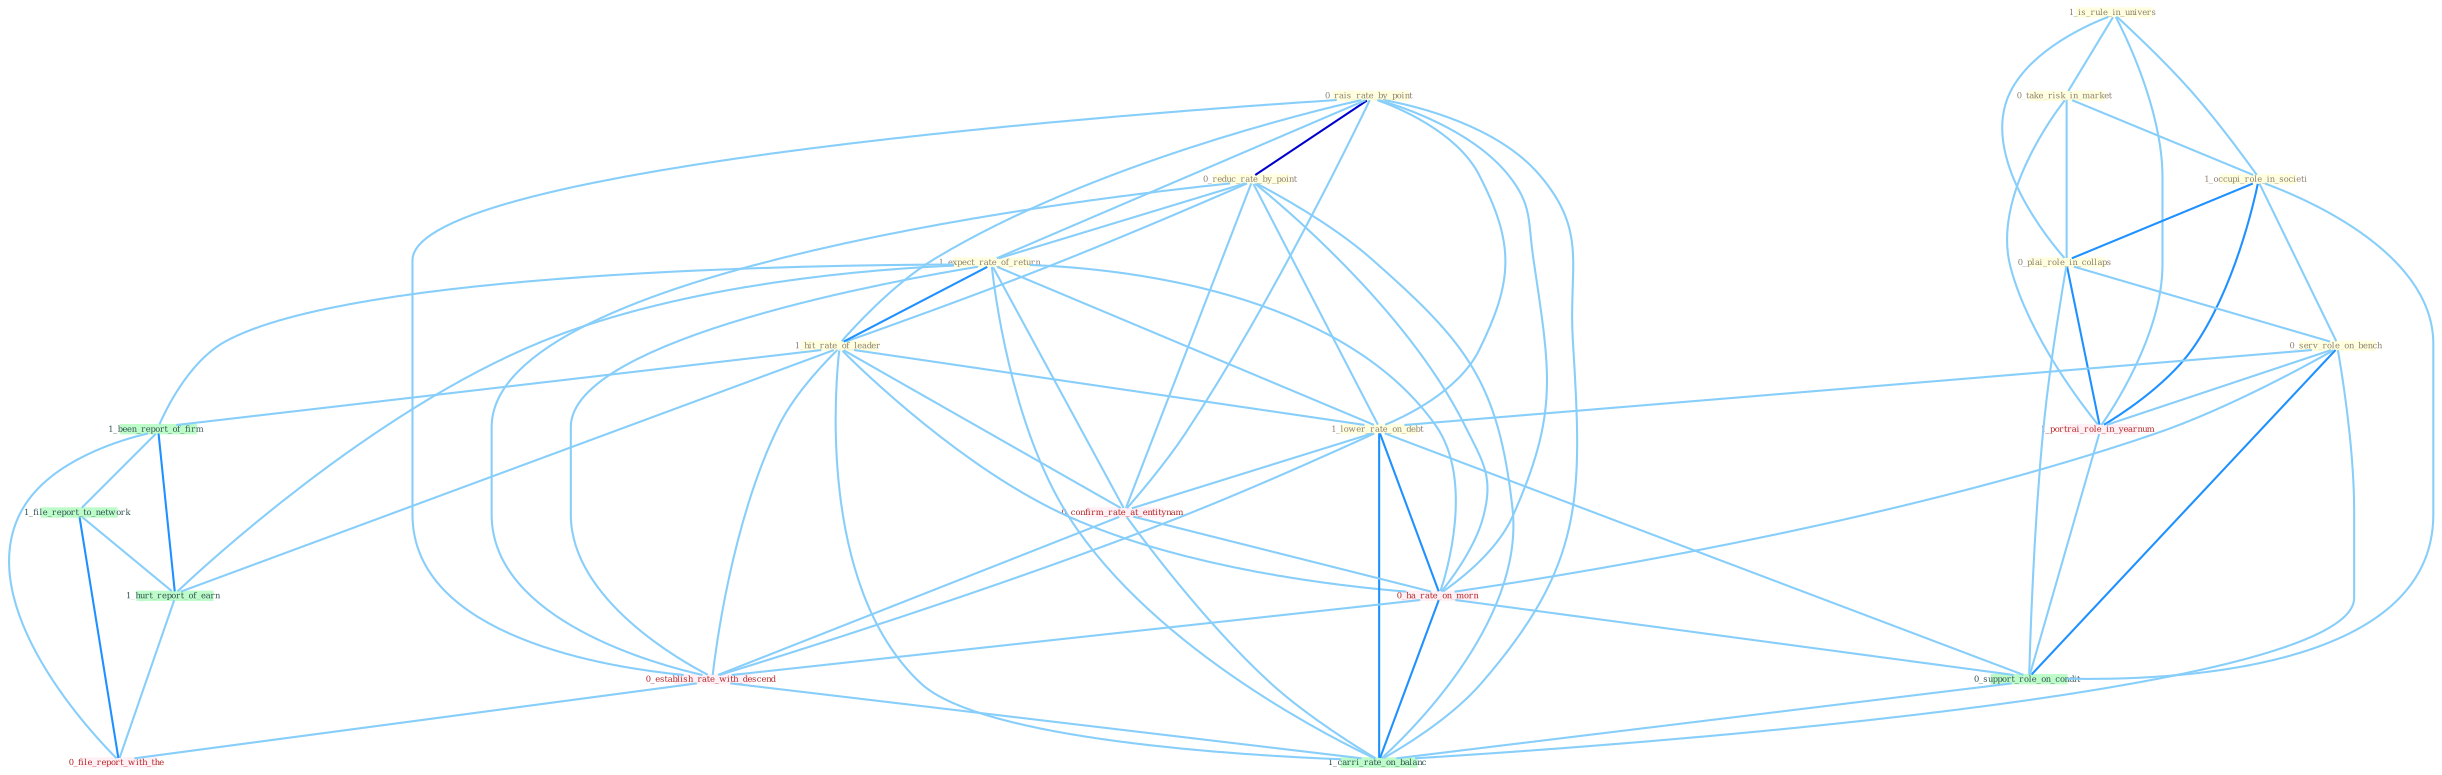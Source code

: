 Graph G{ 
    node
    [shape=polygon,style=filled,width=.5,height=.06,color="#BDFCC9",fixedsize=true,fontsize=4,
    fontcolor="#2f4f4f"];
    {node
    [color="#ffffe0", fontcolor="#8b7d6b"] "0_rais_rate_by_point " "0_reduc_rate_by_point " "1_is_rule_in_univers " "0_take_risk_in_market " "1_occupi_role_in_societi " "0_plai_role_in_collaps " "1_expect_rate_of_return " "0_serv_role_on_bench " "1_hit_rate_of_leader " "1_lower_rate_on_debt "}
{node [color="#fff0f5", fontcolor="#b22222"] "0_confirm_rate_at_entitynam " "1_portrai_role_in_yearnum " "0_ha_rate_on_morn " "0_establish_rate_with_descend " "0_file_report_with_the "}
edge [color="#B0E2FF"];

	"0_rais_rate_by_point " -- "0_reduc_rate_by_point " [w="3", color="#0000cd" , len=0.6];
	"0_rais_rate_by_point " -- "1_expect_rate_of_return " [w="1", color="#87cefa" ];
	"0_rais_rate_by_point " -- "1_hit_rate_of_leader " [w="1", color="#87cefa" ];
	"0_rais_rate_by_point " -- "1_lower_rate_on_debt " [w="1", color="#87cefa" ];
	"0_rais_rate_by_point " -- "0_confirm_rate_at_entitynam " [w="1", color="#87cefa" ];
	"0_rais_rate_by_point " -- "0_ha_rate_on_morn " [w="1", color="#87cefa" ];
	"0_rais_rate_by_point " -- "0_establish_rate_with_descend " [w="1", color="#87cefa" ];
	"0_rais_rate_by_point " -- "1_carri_rate_on_balanc " [w="1", color="#87cefa" ];
	"0_reduc_rate_by_point " -- "1_expect_rate_of_return " [w="1", color="#87cefa" ];
	"0_reduc_rate_by_point " -- "1_hit_rate_of_leader " [w="1", color="#87cefa" ];
	"0_reduc_rate_by_point " -- "1_lower_rate_on_debt " [w="1", color="#87cefa" ];
	"0_reduc_rate_by_point " -- "0_confirm_rate_at_entitynam " [w="1", color="#87cefa" ];
	"0_reduc_rate_by_point " -- "0_ha_rate_on_morn " [w="1", color="#87cefa" ];
	"0_reduc_rate_by_point " -- "0_establish_rate_with_descend " [w="1", color="#87cefa" ];
	"0_reduc_rate_by_point " -- "1_carri_rate_on_balanc " [w="1", color="#87cefa" ];
	"1_is_rule_in_univers " -- "0_take_risk_in_market " [w="1", color="#87cefa" ];
	"1_is_rule_in_univers " -- "1_occupi_role_in_societi " [w="1", color="#87cefa" ];
	"1_is_rule_in_univers " -- "0_plai_role_in_collaps " [w="1", color="#87cefa" ];
	"1_is_rule_in_univers " -- "1_portrai_role_in_yearnum " [w="1", color="#87cefa" ];
	"0_take_risk_in_market " -- "1_occupi_role_in_societi " [w="1", color="#87cefa" ];
	"0_take_risk_in_market " -- "0_plai_role_in_collaps " [w="1", color="#87cefa" ];
	"0_take_risk_in_market " -- "1_portrai_role_in_yearnum " [w="1", color="#87cefa" ];
	"1_occupi_role_in_societi " -- "0_plai_role_in_collaps " [w="2", color="#1e90ff" , len=0.8];
	"1_occupi_role_in_societi " -- "0_serv_role_on_bench " [w="1", color="#87cefa" ];
	"1_occupi_role_in_societi " -- "1_portrai_role_in_yearnum " [w="2", color="#1e90ff" , len=0.8];
	"1_occupi_role_in_societi " -- "0_support_role_on_condit " [w="1", color="#87cefa" ];
	"0_plai_role_in_collaps " -- "0_serv_role_on_bench " [w="1", color="#87cefa" ];
	"0_plai_role_in_collaps " -- "1_portrai_role_in_yearnum " [w="2", color="#1e90ff" , len=0.8];
	"0_plai_role_in_collaps " -- "0_support_role_on_condit " [w="1", color="#87cefa" ];
	"1_expect_rate_of_return " -- "1_hit_rate_of_leader " [w="2", color="#1e90ff" , len=0.8];
	"1_expect_rate_of_return " -- "1_lower_rate_on_debt " [w="1", color="#87cefa" ];
	"1_expect_rate_of_return " -- "0_confirm_rate_at_entitynam " [w="1", color="#87cefa" ];
	"1_expect_rate_of_return " -- "1_been_report_of_firm " [w="1", color="#87cefa" ];
	"1_expect_rate_of_return " -- "0_ha_rate_on_morn " [w="1", color="#87cefa" ];
	"1_expect_rate_of_return " -- "1_hurt_report_of_earn " [w="1", color="#87cefa" ];
	"1_expect_rate_of_return " -- "0_establish_rate_with_descend " [w="1", color="#87cefa" ];
	"1_expect_rate_of_return " -- "1_carri_rate_on_balanc " [w="1", color="#87cefa" ];
	"0_serv_role_on_bench " -- "1_lower_rate_on_debt " [w="1", color="#87cefa" ];
	"0_serv_role_on_bench " -- "1_portrai_role_in_yearnum " [w="1", color="#87cefa" ];
	"0_serv_role_on_bench " -- "0_ha_rate_on_morn " [w="1", color="#87cefa" ];
	"0_serv_role_on_bench " -- "0_support_role_on_condit " [w="2", color="#1e90ff" , len=0.8];
	"0_serv_role_on_bench " -- "1_carri_rate_on_balanc " [w="1", color="#87cefa" ];
	"1_hit_rate_of_leader " -- "1_lower_rate_on_debt " [w="1", color="#87cefa" ];
	"1_hit_rate_of_leader " -- "0_confirm_rate_at_entitynam " [w="1", color="#87cefa" ];
	"1_hit_rate_of_leader " -- "1_been_report_of_firm " [w="1", color="#87cefa" ];
	"1_hit_rate_of_leader " -- "0_ha_rate_on_morn " [w="1", color="#87cefa" ];
	"1_hit_rate_of_leader " -- "1_hurt_report_of_earn " [w="1", color="#87cefa" ];
	"1_hit_rate_of_leader " -- "0_establish_rate_with_descend " [w="1", color="#87cefa" ];
	"1_hit_rate_of_leader " -- "1_carri_rate_on_balanc " [w="1", color="#87cefa" ];
	"1_lower_rate_on_debt " -- "0_confirm_rate_at_entitynam " [w="1", color="#87cefa" ];
	"1_lower_rate_on_debt " -- "0_ha_rate_on_morn " [w="2", color="#1e90ff" , len=0.8];
	"1_lower_rate_on_debt " -- "0_support_role_on_condit " [w="1", color="#87cefa" ];
	"1_lower_rate_on_debt " -- "0_establish_rate_with_descend " [w="1", color="#87cefa" ];
	"1_lower_rate_on_debt " -- "1_carri_rate_on_balanc " [w="2", color="#1e90ff" , len=0.8];
	"0_confirm_rate_at_entitynam " -- "0_ha_rate_on_morn " [w="1", color="#87cefa" ];
	"0_confirm_rate_at_entitynam " -- "0_establish_rate_with_descend " [w="1", color="#87cefa" ];
	"0_confirm_rate_at_entitynam " -- "1_carri_rate_on_balanc " [w="1", color="#87cefa" ];
	"1_been_report_of_firm " -- "1_file_report_to_network " [w="1", color="#87cefa" ];
	"1_been_report_of_firm " -- "1_hurt_report_of_earn " [w="2", color="#1e90ff" , len=0.8];
	"1_been_report_of_firm " -- "0_file_report_with_the " [w="1", color="#87cefa" ];
	"1_file_report_to_network " -- "1_hurt_report_of_earn " [w="1", color="#87cefa" ];
	"1_file_report_to_network " -- "0_file_report_with_the " [w="2", color="#1e90ff" , len=0.8];
	"1_portrai_role_in_yearnum " -- "0_support_role_on_condit " [w="1", color="#87cefa" ];
	"0_ha_rate_on_morn " -- "0_support_role_on_condit " [w="1", color="#87cefa" ];
	"0_ha_rate_on_morn " -- "0_establish_rate_with_descend " [w="1", color="#87cefa" ];
	"0_ha_rate_on_morn " -- "1_carri_rate_on_balanc " [w="2", color="#1e90ff" , len=0.8];
	"1_hurt_report_of_earn " -- "0_file_report_with_the " [w="1", color="#87cefa" ];
	"0_support_role_on_condit " -- "1_carri_rate_on_balanc " [w="1", color="#87cefa" ];
	"0_establish_rate_with_descend " -- "1_carri_rate_on_balanc " [w="1", color="#87cefa" ];
	"0_establish_rate_with_descend " -- "0_file_report_with_the " [w="1", color="#87cefa" ];
}